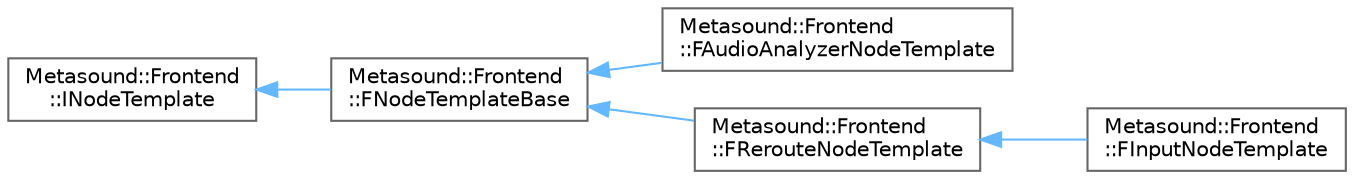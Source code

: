digraph "Graphical Class Hierarchy"
{
 // INTERACTIVE_SVG=YES
 // LATEX_PDF_SIZE
  bgcolor="transparent";
  edge [fontname=Helvetica,fontsize=10,labelfontname=Helvetica,labelfontsize=10];
  node [fontname=Helvetica,fontsize=10,shape=box,height=0.2,width=0.4];
  rankdir="LR";
  Node0 [id="Node000000",label="Metasound::Frontend\l::INodeTemplate",height=0.2,width=0.4,color="grey40", fillcolor="white", style="filled",URL="$d4/d4a/classMetasound_1_1Frontend_1_1INodeTemplate.html",tooltip="Base interface for a node template, which acts in place of frontend node class and respective instanc..."];
  Node0 -> Node1 [id="edge5689_Node000000_Node000001",dir="back",color="steelblue1",style="solid",tooltip=" "];
  Node1 [id="Node000001",label="Metasound::Frontend\l::FNodeTemplateBase",height=0.2,width=0.4,color="grey40", fillcolor="white", style="filled",URL="$d6/d64/classMetasound_1_1Frontend_1_1FNodeTemplateBase.html",tooltip=" "];
  Node1 -> Node2 [id="edge5690_Node000001_Node000002",dir="back",color="steelblue1",style="solid",tooltip=" "];
  Node2 [id="Node000002",label="Metasound::Frontend\l::FAudioAnalyzerNodeTemplate",height=0.2,width=0.4,color="grey40", fillcolor="white", style="filled",URL="$d5/de3/classMetasound_1_1Frontend_1_1FAudioAnalyzerNodeTemplate.html",tooltip=" "];
  Node1 -> Node3 [id="edge5691_Node000001_Node000003",dir="back",color="steelblue1",style="solid",tooltip=" "];
  Node3 [id="Node000003",label="Metasound::Frontend\l::FRerouteNodeTemplate",height=0.2,width=0.4,color="grey40", fillcolor="white", style="filled",URL="$d6/da4/classMetasound_1_1Frontend_1_1FRerouteNodeTemplate.html",tooltip=" "];
  Node3 -> Node4 [id="edge5692_Node000003_Node000004",dir="back",color="steelblue1",style="solid",tooltip=" "];
  Node4 [id="Node000004",label="Metasound::Frontend\l::FInputNodeTemplate",height=0.2,width=0.4,color="grey40", fillcolor="white", style="filled",URL="$d5/da5/classMetasound_1_1Frontend_1_1FInputNodeTemplate.html",tooltip=" "];
}
